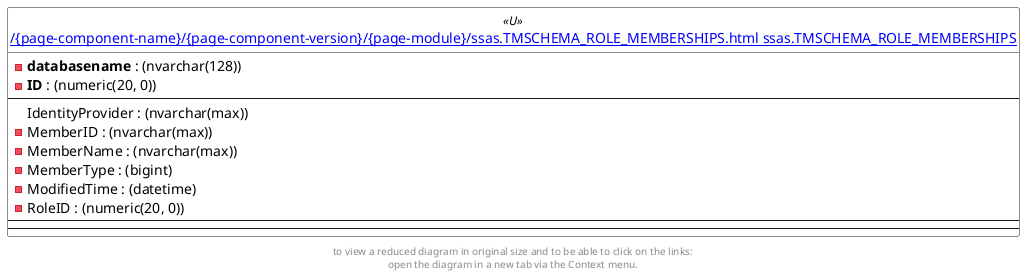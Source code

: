 @startuml
left to right direction
'top to bottom direction
hide circle
'avoide "." issues:
set namespaceSeparator none


skinparam class {
  BackgroundColor White
  BackgroundColor<<FN>> Yellow
  BackgroundColor<<FS>> Yellow
  BackgroundColor<<FT>> LightGray
  BackgroundColor<<IF>> Yellow
  BackgroundColor<<IS>> Yellow
  BackgroundColor<<P>> Aqua
  BackgroundColor<<PC>> Aqua
  BackgroundColor<<SN>> Yellow
  BackgroundColor<<SO>> SlateBlue
  BackgroundColor<<TF>> LightGray
  BackgroundColor<<TR>> Tomato
  BackgroundColor<<U>> White
  BackgroundColor<<V>> WhiteSmoke
  BackgroundColor<<X>> Aqua
}


entity "[[{site-url}/{page-component-name}/{page-component-version}/{page-module}/ssas.TMSCHEMA_ROLE_MEMBERSHIPS.html ssas.TMSCHEMA_ROLE_MEMBERSHIPS]]" as ssas.TMSCHEMA_ROLE_MEMBERSHIPS << U >> {
  - **databasename** : (nvarchar(128))
  - **ID** : (numeric(20, 0))
  --
  IdentityProvider : (nvarchar(max))
  - MemberID : (nvarchar(max))
  - MemberName : (nvarchar(max))
  - MemberType : (bigint)
  - ModifiedTime : (datetime)
  - RoleID : (numeric(20, 0))
  --
  --
}



footer
to view a reduced diagram in original size and to be able to click on the links:
open the diagram in a new tab via the Context menu.
end footer

@enduml

